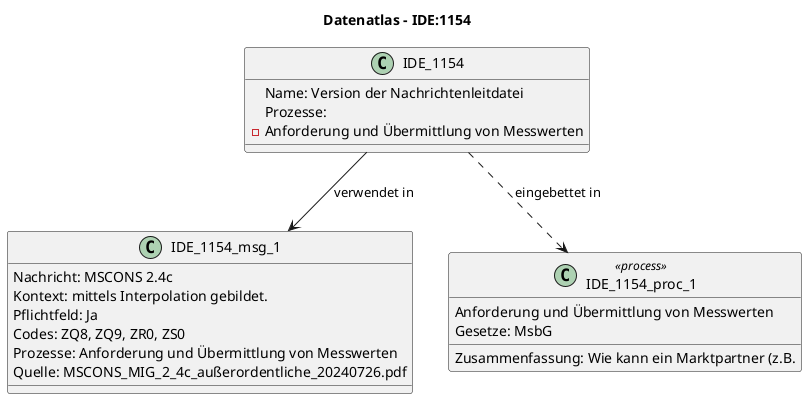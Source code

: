 @startuml
title Datenatlas – IDE:1154
class IDE_1154 {
  Name: Version der Nachrichtenleitdatei
  Prozesse:
    - Anforderung und Übermittlung von Messwerten
}
class IDE_1154_msg_1 {
  Nachricht: MSCONS 2.4c
  Kontext: mittels Interpolation gebildet.
  Pflichtfeld: Ja
  Codes: ZQ8, ZQ9, ZR0, ZS0
  Prozesse: Anforderung und Übermittlung von Messwerten
  Quelle: MSCONS_MIG_2_4c_außerordentliche_20240726.pdf
}
IDE_1154 --> IDE_1154_msg_1 : verwendet in
class IDE_1154_proc_1 <<process>> {
  Anforderung und Übermittlung von Messwerten
  Gesetze: MsbG
  Zusammenfassung: Wie kann ein Marktpartner (z.B.
}
IDE_1154 ..> IDE_1154_proc_1 : eingebettet in
@enduml